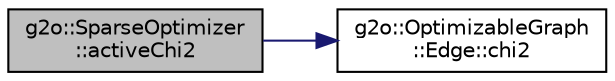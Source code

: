 digraph "g2o::SparseOptimizer::activeChi2"
{
  edge [fontname="Helvetica",fontsize="10",labelfontname="Helvetica",labelfontsize="10"];
  node [fontname="Helvetica",fontsize="10",shape=record];
  rankdir="LR";
  Node0 [label="g2o::SparseOptimizer\l::activeChi2",height=0.2,width=0.4,color="black", fillcolor="grey75", style="filled", fontcolor="black"];
  Node0 -> Node1 [color="midnightblue",fontsize="10",style="solid"];
  Node1 [label="g2o::OptimizableGraph\l::Edge::chi2",height=0.2,width=0.4,color="black", fillcolor="white", style="filled",URL="$classg2o_1_1_optimizable_graph_1_1_edge.html#a182bd2c109d50283c638d9b295f2f3d7",tooltip="computes the chi2 based on the cached error value, only valid after computeError has been called..."];
}
